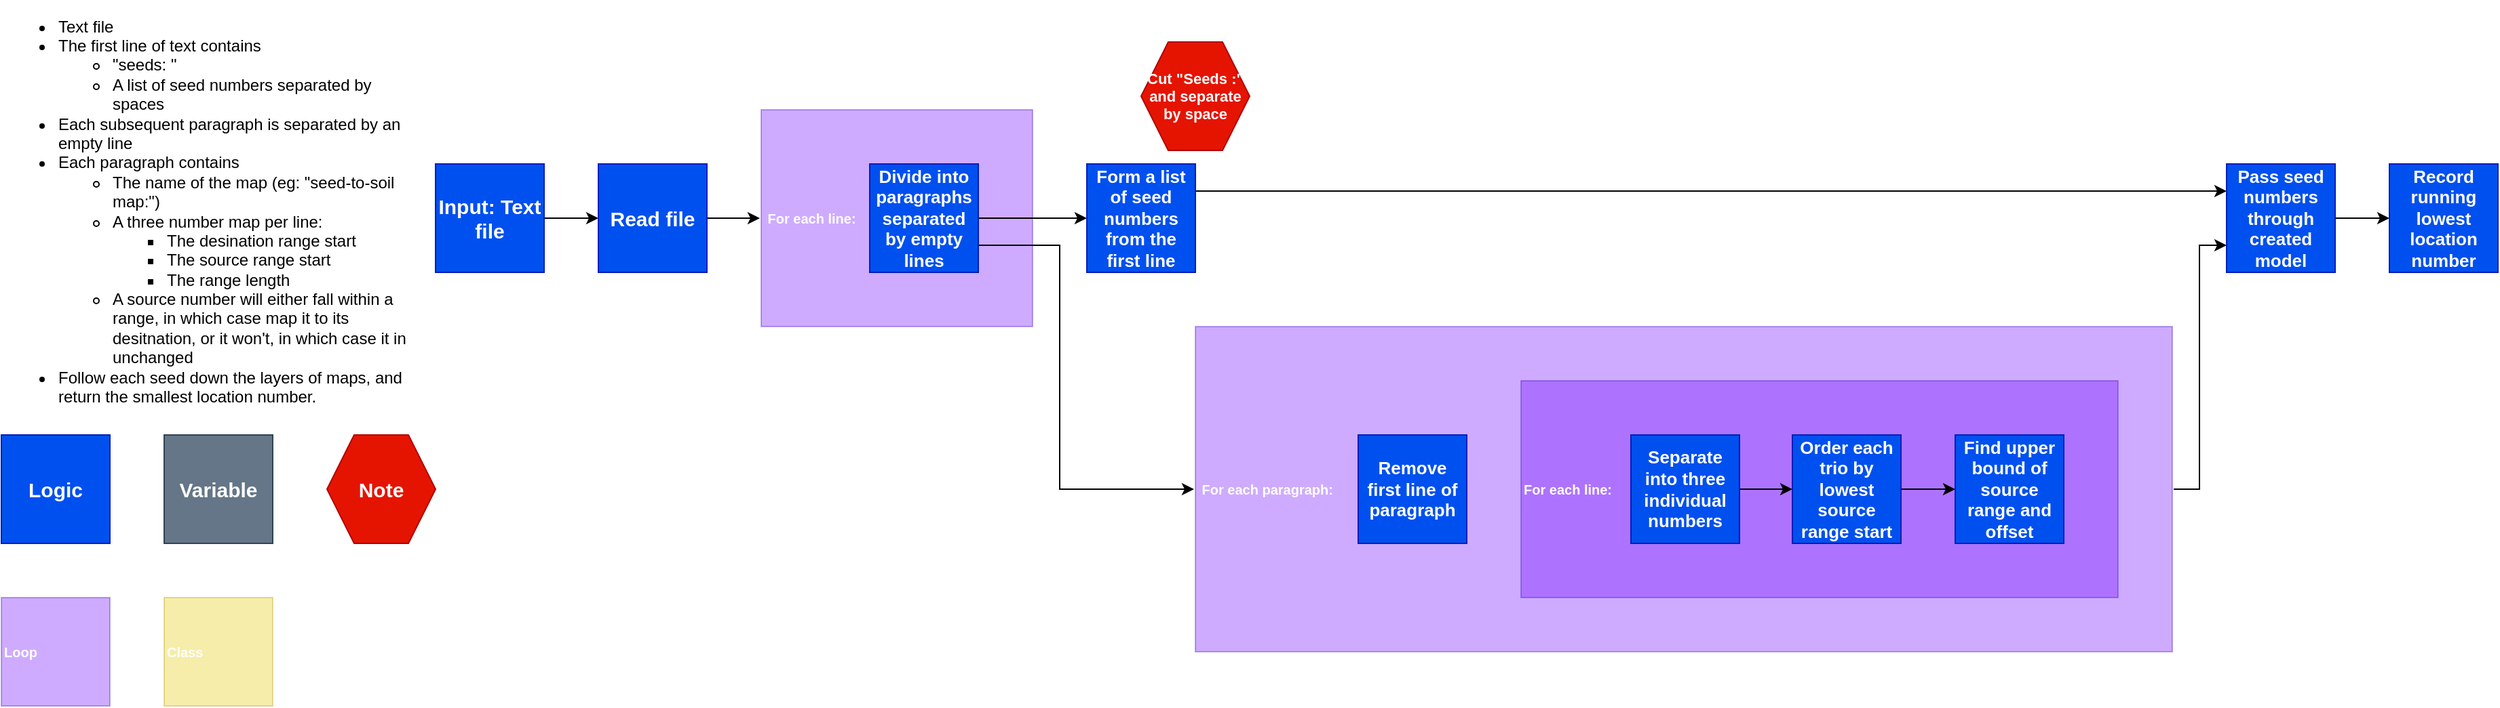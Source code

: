 <mxfile version="22.0.0" type="device">
  <diagram name="Page-1" id="QCOf9hSY7YPqZ0dJmGkq">
    <mxGraphModel dx="989" dy="577" grid="1" gridSize="10" guides="1" tooltips="1" connect="1" arrows="1" fold="1" page="1" pageScale="1" pageWidth="827" pageHeight="1169" math="0" shadow="0">
      <root>
        <mxCell id="0" />
        <mxCell id="1" parent="0" />
        <mxCell id="q7eJvjXgx0L8CgwSd0zJ-36" style="edgeStyle=orthogonalEdgeStyle;rounded=0;orthogonalLoop=1;jettySize=auto;html=1;exitX=1;exitY=0.5;exitDx=0;exitDy=0;entryX=0;entryY=0.75;entryDx=0;entryDy=0;" edge="1" parent="1" source="q7eJvjXgx0L8CgwSd0zJ-27" target="q7eJvjXgx0L8CgwSd0zJ-35">
          <mxGeometry relative="1" as="geometry" />
        </mxCell>
        <mxCell id="q7eJvjXgx0L8CgwSd0zJ-27" value="&amp;nbsp;For each paragraph:" style="rounded=0;whiteSpace=wrap;html=1;fillColor=#6a00ff;fontColor=#ffffff;strokeColor=#3700CC;fontSize=10;fontStyle=1;align=left;opacity=33;perimeterSpacing=1;strokeWidth=1;" vertex="1" parent="1">
          <mxGeometry x="920" y="320" width="720" height="240" as="geometry" />
        </mxCell>
        <mxCell id="q7eJvjXgx0L8CgwSd0zJ-29" value="For each line:&amp;nbsp;" style="rounded=0;whiteSpace=wrap;html=1;fillColor=#6a00ff;fontColor=#ffffff;strokeColor=#3700CC;fontSize=10;fontStyle=1;align=left;opacity=33;perimeterSpacing=1;strokeWidth=1;" vertex="1" parent="1">
          <mxGeometry x="1160" y="360" width="440" height="160" as="geometry" />
        </mxCell>
        <mxCell id="q7eJvjXgx0L8CgwSd0zJ-6" value="&lt;div style=&quot;&quot;&gt;&lt;ul&gt;&lt;li&gt;&lt;span style=&quot;background-color: initial;&quot;&gt;Text file&lt;/span&gt;&lt;/li&gt;&lt;li&gt;The first line of text contains&amp;nbsp;&lt;/li&gt;&lt;ul&gt;&lt;li&gt;&quot;seeds: &quot;&lt;/li&gt;&lt;li&gt;A list of seed numbers separated by spaces&lt;/li&gt;&lt;/ul&gt;&lt;li&gt;Each subsequent paragraph is separated by an empty line&lt;/li&gt;&lt;li&gt;Each paragraph contains&lt;/li&gt;&lt;ul&gt;&lt;li&gt;The name of the map (eg: &quot;seed-to-soil map:&quot;)&lt;/li&gt;&lt;li&gt;A three number map per line:&lt;/li&gt;&lt;ul&gt;&lt;li&gt;The desination range start&lt;/li&gt;&lt;li&gt;The source range start&lt;/li&gt;&lt;li&gt;The range length&lt;/li&gt;&lt;/ul&gt;&lt;li&gt;A source number will either fall within a range, in which case map it to its desitnation, or it won&#39;t, in which case it in unchanged&lt;/li&gt;&lt;/ul&gt;&lt;li&gt;Follow each seed down the layers of maps, and return the smallest location number.&lt;/li&gt;&lt;/ul&gt;&lt;/div&gt;" style="text;html=1;strokeColor=none;fillColor=none;align=left;verticalAlign=middle;whiteSpace=wrap;rounded=0;" vertex="1" parent="1">
          <mxGeometry x="40" y="90" width="300" height="290" as="geometry" />
        </mxCell>
        <mxCell id="q7eJvjXgx0L8CgwSd0zJ-7" value="Logic" style="rounded=0;whiteSpace=wrap;html=1;fillColor=#0050ef;fontColor=#ffffff;strokeColor=#001DBC;fontSize=15;fontStyle=1" vertex="1" parent="1">
          <mxGeometry x="40" y="400" width="80" height="80" as="geometry" />
        </mxCell>
        <mxCell id="q7eJvjXgx0L8CgwSd0zJ-8" value="Variable" style="rounded=0;whiteSpace=wrap;html=1;fillColor=#647687;fontColor=#ffffff;strokeColor=#314354;fontSize=15;fontStyle=1" vertex="1" parent="1">
          <mxGeometry x="160" y="400" width="80" height="80" as="geometry" />
        </mxCell>
        <mxCell id="q7eJvjXgx0L8CgwSd0zJ-9" value="Loop" style="rounded=0;whiteSpace=wrap;html=1;fillColor=#6a00ff;fontColor=#ffffff;strokeColor=#3700CC;fontSize=10;fontStyle=1;align=left;opacity=33;perimeterSpacing=1;strokeWidth=1;" vertex="1" parent="1">
          <mxGeometry x="40" y="520" width="80" height="80" as="geometry" />
        </mxCell>
        <mxCell id="q7eJvjXgx0L8CgwSd0zJ-10" value="Note" style="shape=hexagon;perimeter=hexagonPerimeter2;whiteSpace=wrap;html=1;fixedSize=1;fillColor=#e51400;fontColor=#ffffff;strokeColor=#B20000;fontStyle=1;fontSize=15;" vertex="1" parent="1">
          <mxGeometry x="280" y="400" width="80" height="80" as="geometry" />
        </mxCell>
        <mxCell id="q7eJvjXgx0L8CgwSd0zJ-11" value="Class" style="rounded=0;whiteSpace=wrap;html=1;fillColor=#e3c800;fontColor=#FFFFFF;strokeColor=#B09500;fontSize=10;fontStyle=1;align=left;opacity=33;perimeterSpacing=1;strokeWidth=1;" vertex="1" parent="1">
          <mxGeometry x="160" y="520" width="80" height="80" as="geometry" />
        </mxCell>
        <mxCell id="q7eJvjXgx0L8CgwSd0zJ-12" style="edgeStyle=orthogonalEdgeStyle;rounded=0;orthogonalLoop=1;jettySize=auto;html=1;exitX=1;exitY=0.5;exitDx=0;exitDy=0;entryX=0;entryY=0.5;entryDx=0;entryDy=0;" edge="1" parent="1" source="q7eJvjXgx0L8CgwSd0zJ-13" target="q7eJvjXgx0L8CgwSd0zJ-15">
          <mxGeometry relative="1" as="geometry" />
        </mxCell>
        <mxCell id="q7eJvjXgx0L8CgwSd0zJ-13" value="Input: Text file" style="rounded=0;whiteSpace=wrap;html=1;fillColor=#0050ef;fontColor=#ffffff;strokeColor=#001DBC;fontSize=15;fontStyle=1" vertex="1" parent="1">
          <mxGeometry x="360" y="200" width="80" height="80" as="geometry" />
        </mxCell>
        <mxCell id="q7eJvjXgx0L8CgwSd0zJ-14" value="" style="edgeStyle=orthogonalEdgeStyle;rounded=0;orthogonalLoop=1;jettySize=auto;html=1;" edge="1" parent="1" source="q7eJvjXgx0L8CgwSd0zJ-15">
          <mxGeometry relative="1" as="geometry">
            <mxPoint x="599" y="240" as="targetPoint" />
          </mxGeometry>
        </mxCell>
        <mxCell id="q7eJvjXgx0L8CgwSd0zJ-15" value="Read file" style="rounded=0;whiteSpace=wrap;html=1;fillColor=#0050ef;fontColor=#ffffff;strokeColor=#001DBC;fontSize=15;fontStyle=1" vertex="1" parent="1">
          <mxGeometry x="480" y="200" width="80" height="80" as="geometry" />
        </mxCell>
        <mxCell id="q7eJvjXgx0L8CgwSd0zJ-17" value="&amp;nbsp;For each line:" style="rounded=0;whiteSpace=wrap;html=1;fillColor=#6a00ff;fontColor=#ffffff;strokeColor=#3700CC;fontSize=10;fontStyle=1;align=left;opacity=33;perimeterSpacing=1;strokeWidth=1;" vertex="1" parent="1">
          <mxGeometry x="600" y="160" width="200" height="160" as="geometry" />
        </mxCell>
        <mxCell id="q7eJvjXgx0L8CgwSd0zJ-25" style="edgeStyle=orthogonalEdgeStyle;rounded=0;orthogonalLoop=1;jettySize=auto;html=1;exitX=1;exitY=0.5;exitDx=0;exitDy=0;entryX=0;entryY=0.5;entryDx=0;entryDy=0;" edge="1" parent="1" source="q7eJvjXgx0L8CgwSd0zJ-18" target="q7eJvjXgx0L8CgwSd0zJ-19">
          <mxGeometry relative="1" as="geometry" />
        </mxCell>
        <mxCell id="q7eJvjXgx0L8CgwSd0zJ-30" style="edgeStyle=orthogonalEdgeStyle;rounded=0;orthogonalLoop=1;jettySize=auto;html=1;exitX=1;exitY=0.75;exitDx=0;exitDy=0;entryX=0;entryY=0.5;entryDx=0;entryDy=0;" edge="1" parent="1" source="q7eJvjXgx0L8CgwSd0zJ-18" target="q7eJvjXgx0L8CgwSd0zJ-27">
          <mxGeometry relative="1" as="geometry">
            <Array as="points">
              <mxPoint x="820" y="260" />
              <mxPoint x="820" y="440" />
            </Array>
          </mxGeometry>
        </mxCell>
        <mxCell id="q7eJvjXgx0L8CgwSd0zJ-18" value="Divide into paragraphs separated by empty lines" style="rounded=0;whiteSpace=wrap;html=1;fillColor=#0050ef;fontColor=#ffffff;strokeColor=#001DBC;fontSize=13;fontStyle=1" vertex="1" parent="1">
          <mxGeometry x="680" y="200" width="80" height="80" as="geometry" />
        </mxCell>
        <mxCell id="q7eJvjXgx0L8CgwSd0zJ-37" style="edgeStyle=orthogonalEdgeStyle;rounded=0;orthogonalLoop=1;jettySize=auto;html=1;exitX=1;exitY=0.25;exitDx=0;exitDy=0;entryX=0;entryY=0.25;entryDx=0;entryDy=0;" edge="1" parent="1" source="q7eJvjXgx0L8CgwSd0zJ-19" target="q7eJvjXgx0L8CgwSd0zJ-35">
          <mxGeometry relative="1" as="geometry" />
        </mxCell>
        <mxCell id="q7eJvjXgx0L8CgwSd0zJ-19" value="Form a list of seed numbers from the first line" style="rounded=0;whiteSpace=wrap;html=1;fillColor=#0050ef;fontColor=#ffffff;strokeColor=#001DBC;fontSize=13;fontStyle=1" vertex="1" parent="1">
          <mxGeometry x="840" y="200" width="80" height="80" as="geometry" />
        </mxCell>
        <mxCell id="q7eJvjXgx0L8CgwSd0zJ-21" value="Cut &quot;Seeds :&quot; and separate by space" style="shape=hexagon;perimeter=hexagonPerimeter2;whiteSpace=wrap;html=1;fixedSize=1;fillColor=#e51400;fontColor=#ffffff;strokeColor=#B20000;fontStyle=1;fontSize=11;" vertex="1" parent="1">
          <mxGeometry x="880" y="110" width="80" height="80" as="geometry" />
        </mxCell>
        <mxCell id="q7eJvjXgx0L8CgwSd0zJ-22" value="Remove first line of paragraph" style="rounded=0;whiteSpace=wrap;html=1;fillColor=#0050ef;fontColor=#ffffff;strokeColor=#001DBC;fontSize=13;fontStyle=1" vertex="1" parent="1">
          <mxGeometry x="1040" y="400" width="80" height="80" as="geometry" />
        </mxCell>
        <mxCell id="q7eJvjXgx0L8CgwSd0zJ-33" value="" style="edgeStyle=orthogonalEdgeStyle;rounded=0;orthogonalLoop=1;jettySize=auto;html=1;" edge="1" parent="1" source="q7eJvjXgx0L8CgwSd0zJ-28" target="q7eJvjXgx0L8CgwSd0zJ-31">
          <mxGeometry relative="1" as="geometry" />
        </mxCell>
        <mxCell id="q7eJvjXgx0L8CgwSd0zJ-28" value="Separate into three individual numbers" style="rounded=0;whiteSpace=wrap;html=1;fillColor=#0050ef;fontColor=#ffffff;strokeColor=#001DBC;fontSize=13;fontStyle=1" vertex="1" parent="1">
          <mxGeometry x="1241" y="400" width="80" height="80" as="geometry" />
        </mxCell>
        <mxCell id="q7eJvjXgx0L8CgwSd0zJ-34" value="" style="edgeStyle=orthogonalEdgeStyle;rounded=0;orthogonalLoop=1;jettySize=auto;html=1;" edge="1" parent="1" source="q7eJvjXgx0L8CgwSd0zJ-31" target="q7eJvjXgx0L8CgwSd0zJ-32">
          <mxGeometry relative="1" as="geometry" />
        </mxCell>
        <mxCell id="q7eJvjXgx0L8CgwSd0zJ-31" value="Order each trio by lowest source range start" style="rounded=0;whiteSpace=wrap;html=1;fillColor=#0050ef;fontColor=#ffffff;strokeColor=#001DBC;fontSize=13;fontStyle=1" vertex="1" parent="1">
          <mxGeometry x="1360" y="400" width="80" height="80" as="geometry" />
        </mxCell>
        <mxCell id="q7eJvjXgx0L8CgwSd0zJ-32" value="Find upper bound of source range and offset" style="rounded=0;whiteSpace=wrap;html=1;fillColor=#0050ef;fontColor=#ffffff;strokeColor=#001DBC;fontSize=13;fontStyle=1" vertex="1" parent="1">
          <mxGeometry x="1480" y="400" width="80" height="80" as="geometry" />
        </mxCell>
        <mxCell id="q7eJvjXgx0L8CgwSd0zJ-39" value="" style="edgeStyle=orthogonalEdgeStyle;rounded=0;orthogonalLoop=1;jettySize=auto;html=1;" edge="1" parent="1" source="q7eJvjXgx0L8CgwSd0zJ-35" target="q7eJvjXgx0L8CgwSd0zJ-38">
          <mxGeometry relative="1" as="geometry" />
        </mxCell>
        <mxCell id="q7eJvjXgx0L8CgwSd0zJ-35" value="Pass seed numbers through created model" style="rounded=0;whiteSpace=wrap;html=1;fillColor=#0050ef;fontColor=#ffffff;strokeColor=#001DBC;fontSize=13;fontStyle=1" vertex="1" parent="1">
          <mxGeometry x="1680" y="200" width="80" height="80" as="geometry" />
        </mxCell>
        <mxCell id="q7eJvjXgx0L8CgwSd0zJ-38" value="Record running lowest location number" style="rounded=0;whiteSpace=wrap;html=1;fillColor=#0050ef;fontColor=#ffffff;strokeColor=#001DBC;fontSize=13;fontStyle=1" vertex="1" parent="1">
          <mxGeometry x="1800" y="200" width="80" height="80" as="geometry" />
        </mxCell>
      </root>
    </mxGraphModel>
  </diagram>
</mxfile>
